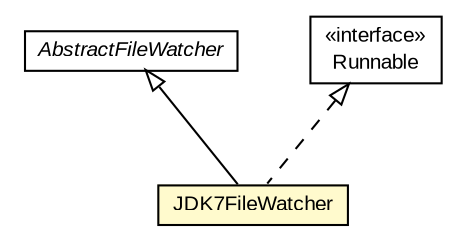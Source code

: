 #!/usr/local/bin/dot
#
# Class diagram 
# Generated by UMLGraph version R5_6-24-gf6e263 (http://www.umlgraph.org/)
#

digraph G {
	edge [fontname="arial",fontsize=10,labelfontname="arial",labelfontsize=10];
	node [fontname="arial",fontsize=10,shape=plaintext];
	nodesep=0.25;
	ranksep=0.5;
	// com.google.code.play2.watcher.jdk7.JDK7FileWatcher
	c12 [label=<<table title="com.google.code.play2.watcher.jdk7.JDK7FileWatcher" border="0" cellborder="1" cellspacing="0" cellpadding="2" port="p" bgcolor="lemonChiffon" href="./JDK7FileWatcher.html">
		<tr><td><table border="0" cellspacing="0" cellpadding="1">
<tr><td align="center" balign="center"> JDK7FileWatcher </td></tr>
		</table></td></tr>
		</table>>, URL="./JDK7FileWatcher.html", fontname="arial", fontcolor="black", fontsize=10.0];
	//com.google.code.play2.watcher.jdk7.JDK7FileWatcher extends com.google.code.play2.watcher.api.AbstractFileWatcher
	c14:p -> c12:p [dir=back,arrowtail=empty];
	//com.google.code.play2.watcher.jdk7.JDK7FileWatcher implements java.lang.Runnable
	c15:p -> c12:p [dir=back,arrowtail=empty,style=dashed];
	// com.google.code.play2.watcher.api.AbstractFileWatcher
	c14 [label=<<table title="com.google.code.play2.watcher.api.AbstractFileWatcher" border="0" cellborder="1" cellspacing="0" cellpadding="2" port="p">
		<tr><td><table border="0" cellspacing="0" cellpadding="1">
<tr><td align="center" balign="center"><font face="arial italic"> AbstractFileWatcher </font></td></tr>
		</table></td></tr>
		</table>>, URL="null", fontname="arial", fontcolor="black", fontsize=10.0];
	// java.lang.Runnable
	c15 [label=<<table title="java.lang.Runnable" border="0" cellborder="1" cellspacing="0" cellpadding="2" port="p" href="https://docs.oracle.com/javase/7/docs/api/java/lang/Runnable.html">
		<tr><td><table border="0" cellspacing="0" cellpadding="1">
<tr><td align="center" balign="center"> &#171;interface&#187; </td></tr>
<tr><td align="center" balign="center"> Runnable </td></tr>
		</table></td></tr>
		</table>>, URL="https://docs.oracle.com/javase/7/docs/api/java/lang/Runnable.html", fontname="arial", fontcolor="black", fontsize=10.0];
}


